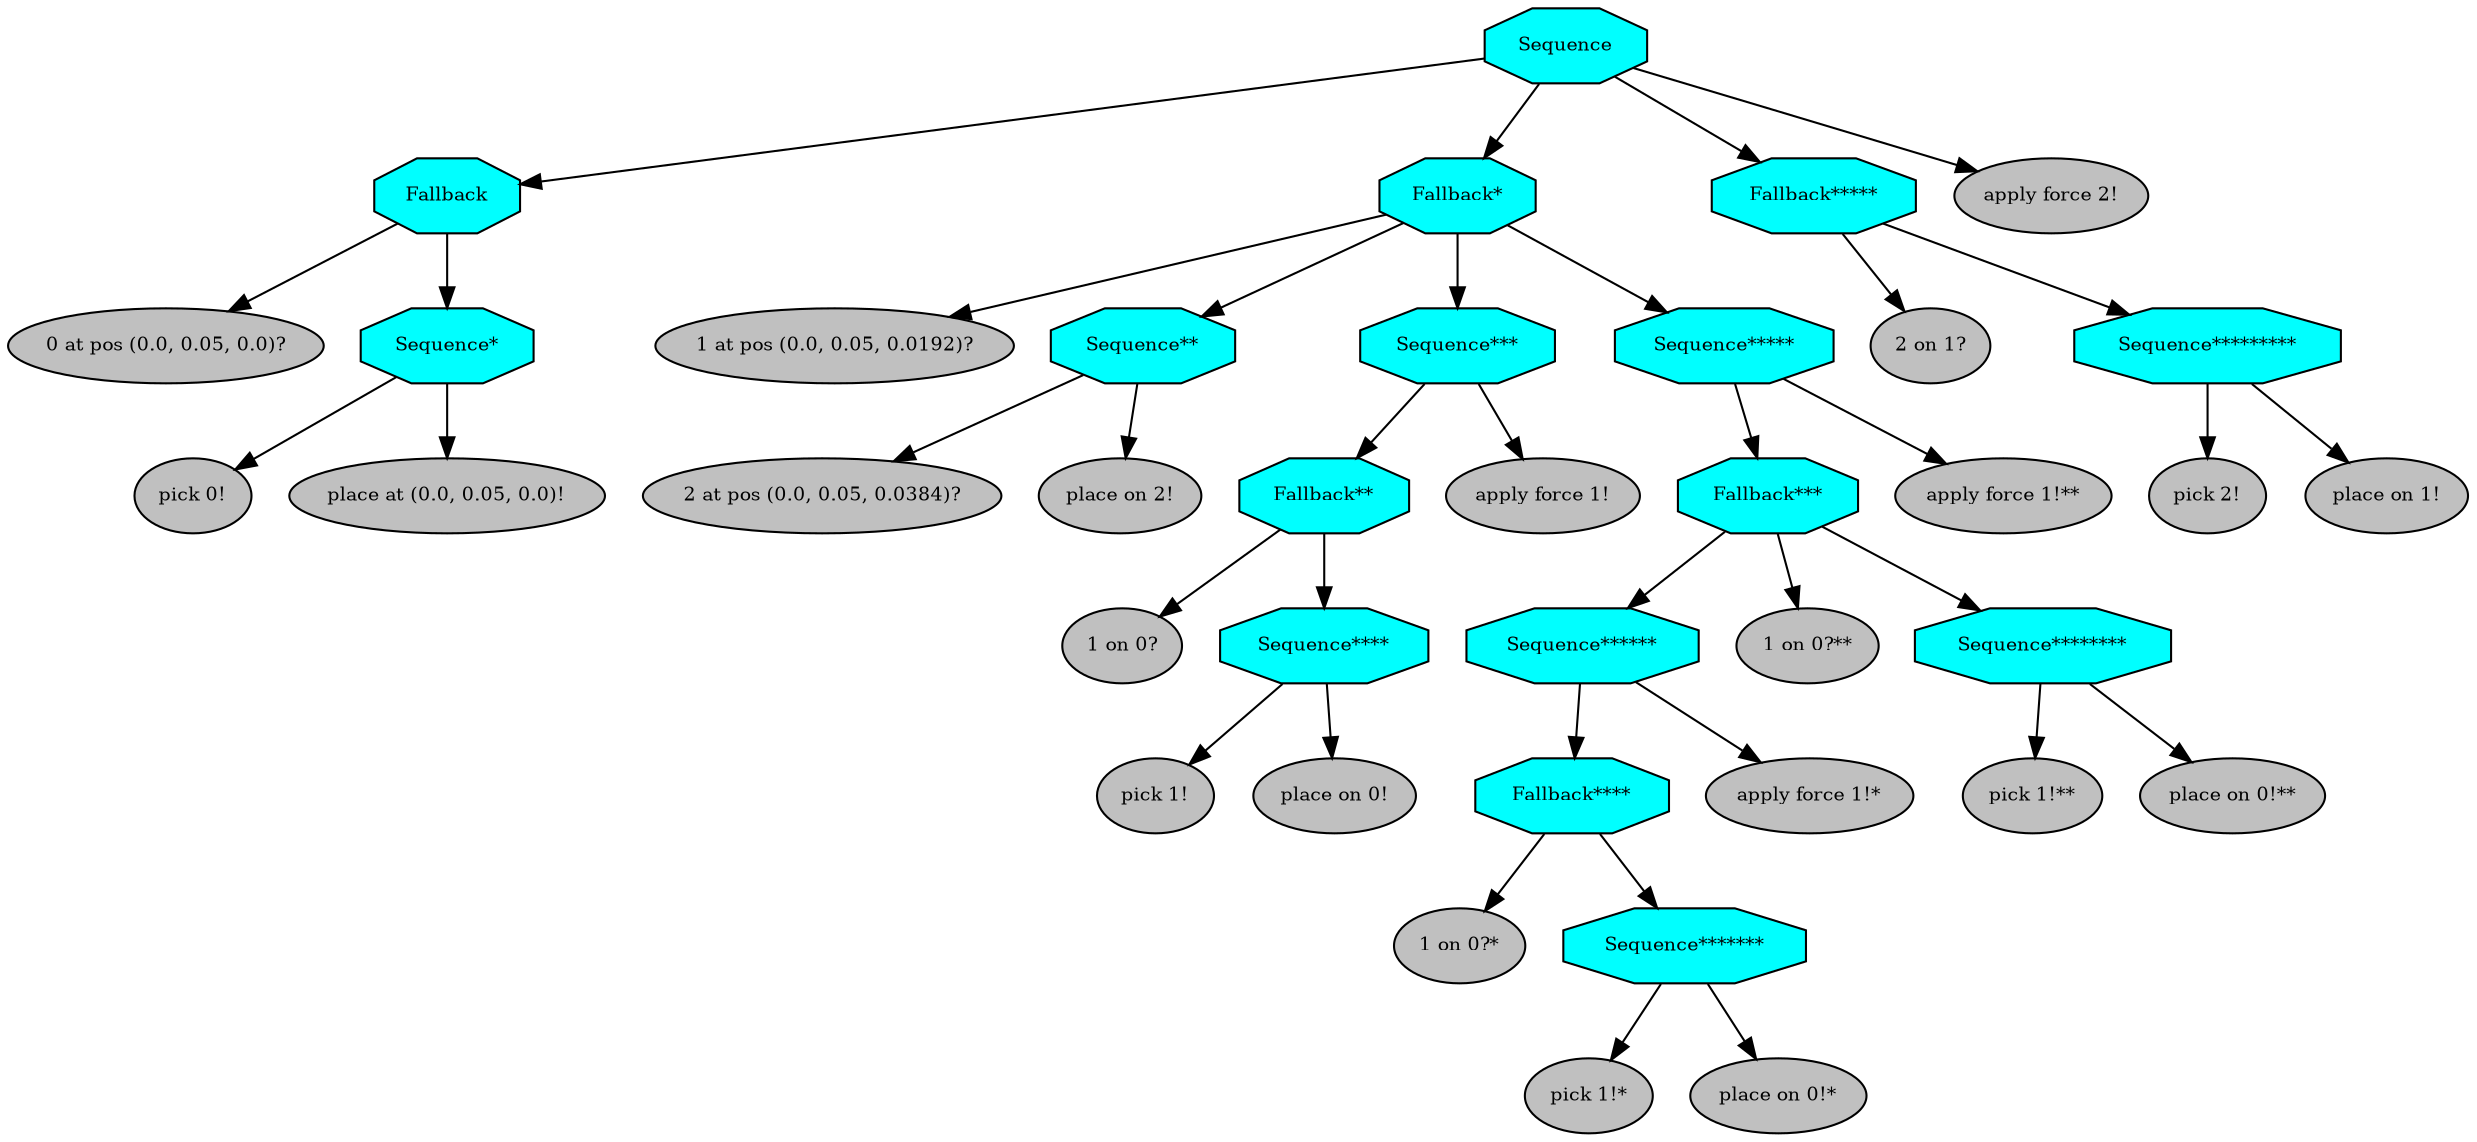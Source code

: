 digraph pastafarianism {
ordering=out;
graph [fontname="times-roman"];
node [fontname="times-roman"];
edge [fontname="times-roman"];
Sequence [fillcolor=cyan, fontcolor=black, fontsize=9, label=Sequence, shape=octagon, style=filled];
Fallback [fillcolor=cyan, fontcolor=black, fontsize=9, label=Fallback, shape=octagon, style=filled];
Sequence -> Fallback;
"0 at pos (0.0, 0.05, 0.0)?" [fillcolor=gray, fontcolor=black, fontsize=9, label="0 at pos (0.0, 0.05, 0.0)?", shape=ellipse, style=filled];
Fallback -> "0 at pos (0.0, 0.05, 0.0)?";
"Sequence*" [fillcolor=cyan, fontcolor=black, fontsize=9, label="Sequence*", shape=octagon, style=filled];
Fallback -> "Sequence*";
"pick 0!" [fillcolor=gray, fontcolor=black, fontsize=9, label="pick 0!", shape=ellipse, style=filled];
"Sequence*" -> "pick 0!";
"place at (0.0, 0.05, 0.0)!" [fillcolor=gray, fontcolor=black, fontsize=9, label="place at (0.0, 0.05, 0.0)!", shape=ellipse, style=filled];
"Sequence*" -> "place at (0.0, 0.05, 0.0)!";
"Fallback*" [fillcolor=cyan, fontcolor=black, fontsize=9, label="Fallback*", shape=octagon, style=filled];
Sequence -> "Fallback*";
"1 at pos (0.0, 0.05, 0.0192)?" [fillcolor=gray, fontcolor=black, fontsize=9, label="1 at pos (0.0, 0.05, 0.0192)?", shape=ellipse, style=filled];
"Fallback*" -> "1 at pos (0.0, 0.05, 0.0192)?";
"Sequence**" [fillcolor=cyan, fontcolor=black, fontsize=9, label="Sequence**", shape=octagon, style=filled];
"Fallback*" -> "Sequence**";
"2 at pos (0.0, 0.05, 0.0384)?" [fillcolor=gray, fontcolor=black, fontsize=9, label="2 at pos (0.0, 0.05, 0.0384)?", shape=ellipse, style=filled];
"Sequence**" -> "2 at pos (0.0, 0.05, 0.0384)?";
"place on 2!" [fillcolor=gray, fontcolor=black, fontsize=9, label="place on 2!", shape=ellipse, style=filled];
"Sequence**" -> "place on 2!";
"Sequence***" [fillcolor=cyan, fontcolor=black, fontsize=9, label="Sequence***", shape=octagon, style=filled];
"Fallback*" -> "Sequence***";
"Fallback**" [fillcolor=cyan, fontcolor=black, fontsize=9, label="Fallback**", shape=octagon, style=filled];
"Sequence***" -> "Fallback**";
"1 on 0?" [fillcolor=gray, fontcolor=black, fontsize=9, label="1 on 0?", shape=ellipse, style=filled];
"Fallback**" -> "1 on 0?";
"Sequence****" [fillcolor=cyan, fontcolor=black, fontsize=9, label="Sequence****", shape=octagon, style=filled];
"Fallback**" -> "Sequence****";
"pick 1!" [fillcolor=gray, fontcolor=black, fontsize=9, label="pick 1!", shape=ellipse, style=filled];
"Sequence****" -> "pick 1!";
"place on 0!" [fillcolor=gray, fontcolor=black, fontsize=9, label="place on 0!", shape=ellipse, style=filled];
"Sequence****" -> "place on 0!";
"apply force 1!" [fillcolor=gray, fontcolor=black, fontsize=9, label="apply force 1!", shape=ellipse, style=filled];
"Sequence***" -> "apply force 1!";
"Sequence*****" [fillcolor=cyan, fontcolor=black, fontsize=9, label="Sequence*****", shape=octagon, style=filled];
"Fallback*" -> "Sequence*****";
"Fallback***" [fillcolor=cyan, fontcolor=black, fontsize=9, label="Fallback***", shape=octagon, style=filled];
"Sequence*****" -> "Fallback***";
"Sequence******" [fillcolor=cyan, fontcolor=black, fontsize=9, label="Sequence******", shape=octagon, style=filled];
"Fallback***" -> "Sequence******";
"Fallback****" [fillcolor=cyan, fontcolor=black, fontsize=9, label="Fallback****", shape=octagon, style=filled];
"Sequence******" -> "Fallback****";
"1 on 0?*" [fillcolor=gray, fontcolor=black, fontsize=9, label="1 on 0?*", shape=ellipse, style=filled];
"Fallback****" -> "1 on 0?*";
"Sequence*******" [fillcolor=cyan, fontcolor=black, fontsize=9, label="Sequence*******", shape=octagon, style=filled];
"Fallback****" -> "Sequence*******";
"pick 1!*" [fillcolor=gray, fontcolor=black, fontsize=9, label="pick 1!*", shape=ellipse, style=filled];
"Sequence*******" -> "pick 1!*";
"place on 0!*" [fillcolor=gray, fontcolor=black, fontsize=9, label="place on 0!*", shape=ellipse, style=filled];
"Sequence*******" -> "place on 0!*";
"apply force 1!*" [fillcolor=gray, fontcolor=black, fontsize=9, label="apply force 1!*", shape=ellipse, style=filled];
"Sequence******" -> "apply force 1!*";
"1 on 0?**" [fillcolor=gray, fontcolor=black, fontsize=9, label="1 on 0?**", shape=ellipse, style=filled];
"Fallback***" -> "1 on 0?**";
"Sequence********" [fillcolor=cyan, fontcolor=black, fontsize=9, label="Sequence********", shape=octagon, style=filled];
"Fallback***" -> "Sequence********";
"pick 1!**" [fillcolor=gray, fontcolor=black, fontsize=9, label="pick 1!**", shape=ellipse, style=filled];
"Sequence********" -> "pick 1!**";
"place on 0!**" [fillcolor=gray, fontcolor=black, fontsize=9, label="place on 0!**", shape=ellipse, style=filled];
"Sequence********" -> "place on 0!**";
"apply force 1!**" [fillcolor=gray, fontcolor=black, fontsize=9, label="apply force 1!**", shape=ellipse, style=filled];
"Sequence*****" -> "apply force 1!**";
"Fallback*****" [fillcolor=cyan, fontcolor=black, fontsize=9, label="Fallback*****", shape=octagon, style=filled];
Sequence -> "Fallback*****";
"2 on 1?" [fillcolor=gray, fontcolor=black, fontsize=9, label="2 on 1?", shape=ellipse, style=filled];
"Fallback*****" -> "2 on 1?";
"Sequence*********" [fillcolor=cyan, fontcolor=black, fontsize=9, label="Sequence*********", shape=octagon, style=filled];
"Fallback*****" -> "Sequence*********";
"pick 2!" [fillcolor=gray, fontcolor=black, fontsize=9, label="pick 2!", shape=ellipse, style=filled];
"Sequence*********" -> "pick 2!";
"place on 1!" [fillcolor=gray, fontcolor=black, fontsize=9, label="place on 1!", shape=ellipse, style=filled];
"Sequence*********" -> "place on 1!";
"apply force 2!" [fillcolor=gray, fontcolor=black, fontsize=9, label="apply force 2!", shape=ellipse, style=filled];
Sequence -> "apply force 2!";
}

